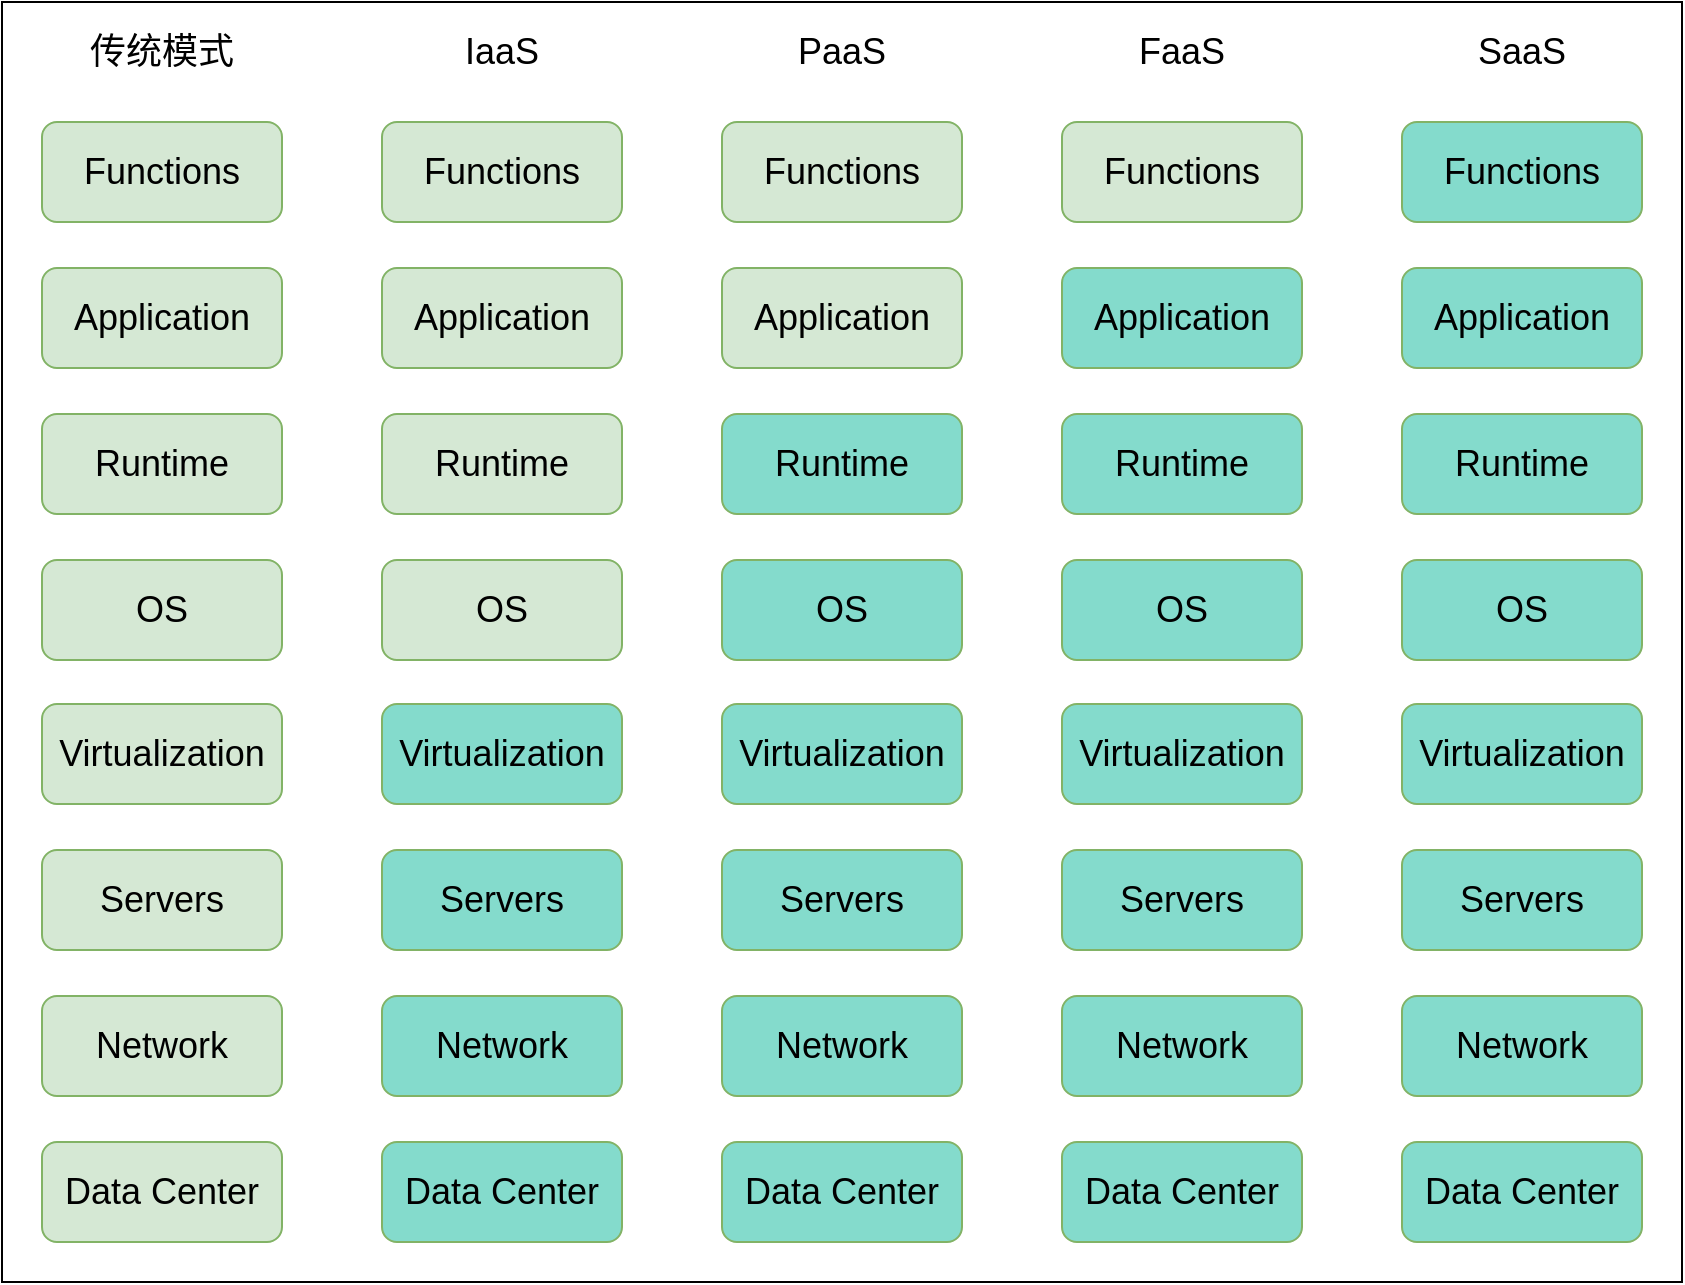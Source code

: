 <mxfile version="20.6.0" type="github">
  <diagram id="8z16Fb5yELjLgIwZ5AcI" name="第 1 页">
    <mxGraphModel dx="1221" dy="681" grid="1" gridSize="10" guides="1" tooltips="1" connect="1" arrows="1" fold="1" page="1" pageScale="1" pageWidth="827" pageHeight="1169" math="0" shadow="0">
      <root>
        <mxCell id="0" />
        <mxCell id="1" parent="0" />
        <mxCell id="3z7upujMglhFg8xOP7fg-65" value="" style="rounded=0;whiteSpace=wrap;html=1;fontSize=18;" vertex="1" parent="1">
          <mxGeometry x="150" y="120" width="840" height="640" as="geometry" />
        </mxCell>
        <mxCell id="3z7upujMglhFg8xOP7fg-3" value="Functions" style="rounded=1;whiteSpace=wrap;html=1;fontSize=18;fillColor=#d5e8d4;strokeColor=#82b366;" vertex="1" parent="1">
          <mxGeometry x="170" y="180" width="120" height="50" as="geometry" />
        </mxCell>
        <mxCell id="3z7upujMglhFg8xOP7fg-4" value="Application" style="rounded=1;whiteSpace=wrap;html=1;fontSize=18;fillColor=#d5e8d4;strokeColor=#82b366;" vertex="1" parent="1">
          <mxGeometry x="170" y="253" width="120" height="50" as="geometry" />
        </mxCell>
        <mxCell id="3z7upujMglhFg8xOP7fg-5" value="Runtime" style="rounded=1;whiteSpace=wrap;html=1;fontSize=18;fillColor=#d5e8d4;strokeColor=#82b366;" vertex="1" parent="1">
          <mxGeometry x="170" y="326" width="120" height="50" as="geometry" />
        </mxCell>
        <mxCell id="3z7upujMglhFg8xOP7fg-6" value="OS" style="rounded=1;whiteSpace=wrap;html=1;fontSize=18;fillColor=#d5e8d4;strokeColor=#82b366;" vertex="1" parent="1">
          <mxGeometry x="170" y="399" width="120" height="50" as="geometry" />
        </mxCell>
        <mxCell id="3z7upujMglhFg8xOP7fg-7" value="Virtualization" style="rounded=1;whiteSpace=wrap;html=1;fontSize=18;fillColor=#d5e8d4;strokeColor=#82b366;" vertex="1" parent="1">
          <mxGeometry x="170" y="471" width="120" height="50" as="geometry" />
        </mxCell>
        <mxCell id="3z7upujMglhFg8xOP7fg-8" value="Servers&lt;span style=&quot;color: rgba(0, 0, 0, 0); font-family: monospace; font-size: 0px; text-align: start;&quot;&gt;%3CmxGraphModel%3E%3Croot%3E%3CmxCell%20id%3D%220%22%2F%3E%3CmxCell%20id%3D%221%22%20parent%3D%220%22%2F%3E%3CmxCell%20id%3D%222%22%20value%3D%22OS%22%20style%3D%22rounded%3D1%3BwhiteSpace%3Dwrap%3Bhtml%3D1%3BfontSize%3D18%3B%22%20vertex%3D%221%22%20parent%3D%221%22%3E%3CmxGeometry%20x%3D%22180%22%20y%3D%22400%22%20width%3D%22120%22%20height%3D%2250%22%20as%3D%22geometry%22%2F%3E%3C%2FmxCell%3E%3C%2Froot%3E%3C%2FmxGraphModel%3E&lt;/span&gt;" style="rounded=1;whiteSpace=wrap;html=1;fontSize=18;fillColor=#d5e8d4;strokeColor=#82b366;" vertex="1" parent="1">
          <mxGeometry x="170" y="544" width="120" height="50" as="geometry" />
        </mxCell>
        <mxCell id="3z7upujMglhFg8xOP7fg-9" value="Network" style="rounded=1;whiteSpace=wrap;html=1;fontSize=18;fillColor=#d5e8d4;strokeColor=#82b366;" vertex="1" parent="1">
          <mxGeometry x="170" y="617" width="120" height="50" as="geometry" />
        </mxCell>
        <mxCell id="3z7upujMglhFg8xOP7fg-10" value="Data Center" style="rounded=1;whiteSpace=wrap;html=1;fontSize=18;fillColor=#d5e8d4;strokeColor=#82b366;" vertex="1" parent="1">
          <mxGeometry x="170" y="690" width="120" height="50" as="geometry" />
        </mxCell>
        <mxCell id="3z7upujMglhFg8xOP7fg-27" value="Functions" style="rounded=1;whiteSpace=wrap;html=1;fontSize=18;fillColor=#d5e8d4;strokeColor=#82b366;" vertex="1" parent="1">
          <mxGeometry x="340" y="180" width="120" height="50" as="geometry" />
        </mxCell>
        <mxCell id="3z7upujMglhFg8xOP7fg-28" value="Application" style="rounded=1;whiteSpace=wrap;html=1;fontSize=18;fillColor=#d5e8d4;strokeColor=#82b366;" vertex="1" parent="1">
          <mxGeometry x="340" y="253" width="120" height="50" as="geometry" />
        </mxCell>
        <mxCell id="3z7upujMglhFg8xOP7fg-29" value="Runtime" style="rounded=1;whiteSpace=wrap;html=1;fontSize=18;fillColor=#d5e8d4;strokeColor=#82b366;" vertex="1" parent="1">
          <mxGeometry x="340" y="326" width="120" height="50" as="geometry" />
        </mxCell>
        <mxCell id="3z7upujMglhFg8xOP7fg-30" value="OS" style="rounded=1;whiteSpace=wrap;html=1;fontSize=18;fillColor=#d5e8d4;strokeColor=#82b366;" vertex="1" parent="1">
          <mxGeometry x="340" y="399" width="120" height="50" as="geometry" />
        </mxCell>
        <mxCell id="3z7upujMglhFg8xOP7fg-31" value="Virtualization" style="rounded=1;whiteSpace=wrap;html=1;fontSize=18;fillColor=#84DBCC;strokeColor=#82b366;" vertex="1" parent="1">
          <mxGeometry x="340" y="471" width="120" height="50" as="geometry" />
        </mxCell>
        <mxCell id="3z7upujMglhFg8xOP7fg-32" value="Servers&lt;span style=&quot;color: rgba(0, 0, 0, 0); font-family: monospace; font-size: 0px; text-align: start;&quot;&gt;%3CmxGraphModel%3E%3Croot%3E%3CmxCell%20id%3D%220%22%2F%3E%3CmxCell%20id%3D%221%22%20parent%3D%220%22%2F%3E%3CmxCell%20id%3D%222%22%20value%3D%22OS%22%20style%3D%22rounded%3D1%3BwhiteSpace%3Dwrap%3Bhtml%3D1%3BfontSize%3D18%3B%22%20vertex%3D%221%22%20parent%3D%221%22%3E%3CmxGeometry%20x%3D%22180%22%20y%3D%22400%22%20width%3D%22120%22%20height%3D%2250%22%20as%3D%22geometry%22%2F%3E%3C%2FmxCell%3E%3C%2Froot%3E%3C%2FmxGraphModel%3E&lt;/span&gt;" style="rounded=1;whiteSpace=wrap;html=1;fontSize=18;fillColor=#84DBCC;strokeColor=#82b366;" vertex="1" parent="1">
          <mxGeometry x="340" y="544" width="120" height="50" as="geometry" />
        </mxCell>
        <mxCell id="3z7upujMglhFg8xOP7fg-33" value="Network" style="rounded=1;whiteSpace=wrap;html=1;fontSize=18;fillColor=#84DBCC;strokeColor=#82b366;" vertex="1" parent="1">
          <mxGeometry x="340" y="617" width="120" height="50" as="geometry" />
        </mxCell>
        <mxCell id="3z7upujMglhFg8xOP7fg-34" value="Data Center" style="rounded=1;whiteSpace=wrap;html=1;fontSize=18;fillColor=#84DBCC;strokeColor=#82b366;" vertex="1" parent="1">
          <mxGeometry x="340" y="690" width="120" height="50" as="geometry" />
        </mxCell>
        <mxCell id="3z7upujMglhFg8xOP7fg-35" value="Functions" style="rounded=1;whiteSpace=wrap;html=1;fontSize=18;fillColor=#d5e8d4;strokeColor=#82b366;" vertex="1" parent="1">
          <mxGeometry x="510" y="180" width="120" height="50" as="geometry" />
        </mxCell>
        <mxCell id="3z7upujMglhFg8xOP7fg-36" value="Application" style="rounded=1;whiteSpace=wrap;html=1;fontSize=18;fillColor=#d5e8d4;strokeColor=#82b366;" vertex="1" parent="1">
          <mxGeometry x="510" y="253" width="120" height="50" as="geometry" />
        </mxCell>
        <mxCell id="3z7upujMglhFg8xOP7fg-37" value="Runtime" style="rounded=1;whiteSpace=wrap;html=1;fontSize=18;fillColor=#84DBCC;strokeColor=#82b366;" vertex="1" parent="1">
          <mxGeometry x="510" y="326" width="120" height="50" as="geometry" />
        </mxCell>
        <mxCell id="3z7upujMglhFg8xOP7fg-38" value="OS" style="rounded=1;whiteSpace=wrap;html=1;fontSize=18;fillColor=#84DBCC;strokeColor=#82b366;" vertex="1" parent="1">
          <mxGeometry x="510" y="399" width="120" height="50" as="geometry" />
        </mxCell>
        <mxCell id="3z7upujMglhFg8xOP7fg-39" value="Virtualization" style="rounded=1;whiteSpace=wrap;html=1;fontSize=18;fillColor=#84DBCC;strokeColor=#82b366;" vertex="1" parent="1">
          <mxGeometry x="510" y="471" width="120" height="50" as="geometry" />
        </mxCell>
        <mxCell id="3z7upujMglhFg8xOP7fg-40" value="Servers&lt;span style=&quot;color: rgba(0, 0, 0, 0); font-family: monospace; font-size: 0px; text-align: start;&quot;&gt;%3CmxGraphModel%3E%3Croot%3E%3CmxCell%20id%3D%220%22%2F%3E%3CmxCell%20id%3D%221%22%20parent%3D%220%22%2F%3E%3CmxCell%20id%3D%222%22%20value%3D%22OS%22%20style%3D%22rounded%3D1%3BwhiteSpace%3Dwrap%3Bhtml%3D1%3BfontSize%3D18%3B%22%20vertex%3D%221%22%20parent%3D%221%22%3E%3CmxGeometry%20x%3D%22180%22%20y%3D%22400%22%20width%3D%22120%22%20height%3D%2250%22%20as%3D%22geometry%22%2F%3E%3C%2FmxCell%3E%3C%2Froot%3E%3C%2FmxGraphModel%3E&lt;/span&gt;" style="rounded=1;whiteSpace=wrap;html=1;fontSize=18;fillColor=#84DBCC;strokeColor=#82b366;" vertex="1" parent="1">
          <mxGeometry x="510" y="544" width="120" height="50" as="geometry" />
        </mxCell>
        <mxCell id="3z7upujMglhFg8xOP7fg-41" value="Network" style="rounded=1;whiteSpace=wrap;html=1;fontSize=18;fillColor=#84DBCC;strokeColor=#82b366;" vertex="1" parent="1">
          <mxGeometry x="510" y="617" width="120" height="50" as="geometry" />
        </mxCell>
        <mxCell id="3z7upujMglhFg8xOP7fg-42" value="Data Center" style="rounded=1;whiteSpace=wrap;html=1;fontSize=18;fillColor=#84DBCC;strokeColor=#82b366;" vertex="1" parent="1">
          <mxGeometry x="510" y="690" width="120" height="50" as="geometry" />
        </mxCell>
        <mxCell id="3z7upujMglhFg8xOP7fg-43" value="Functions" style="rounded=1;whiteSpace=wrap;html=1;fontSize=18;fillColor=#d5e8d4;strokeColor=#82b366;" vertex="1" parent="1">
          <mxGeometry x="680" y="180" width="120" height="50" as="geometry" />
        </mxCell>
        <mxCell id="3z7upujMglhFg8xOP7fg-44" value="Application" style="rounded=1;whiteSpace=wrap;html=1;fontSize=18;fillColor=#84DBCC;strokeColor=#82b366;" vertex="1" parent="1">
          <mxGeometry x="680" y="253" width="120" height="50" as="geometry" />
        </mxCell>
        <mxCell id="3z7upujMglhFg8xOP7fg-45" value="Runtime" style="rounded=1;whiteSpace=wrap;html=1;fontSize=18;fillColor=#84DBCC;strokeColor=#82b366;" vertex="1" parent="1">
          <mxGeometry x="680" y="326" width="120" height="50" as="geometry" />
        </mxCell>
        <mxCell id="3z7upujMglhFg8xOP7fg-46" value="OS" style="rounded=1;whiteSpace=wrap;html=1;fontSize=18;fillColor=#84DBCC;strokeColor=#82b366;" vertex="1" parent="1">
          <mxGeometry x="680" y="399" width="120" height="50" as="geometry" />
        </mxCell>
        <mxCell id="3z7upujMglhFg8xOP7fg-47" value="Virtualization" style="rounded=1;whiteSpace=wrap;html=1;fontSize=18;fillColor=#84DBCC;strokeColor=#82b366;" vertex="1" parent="1">
          <mxGeometry x="680" y="471" width="120" height="50" as="geometry" />
        </mxCell>
        <mxCell id="3z7upujMglhFg8xOP7fg-48" value="Servers&lt;span style=&quot;color: rgba(0, 0, 0, 0); font-family: monospace; font-size: 0px; text-align: start;&quot;&gt;%3CmxGraphModel%3E%3Croot%3E%3CmxCell%20id%3D%220%22%2F%3E%3CmxCell%20id%3D%221%22%20parent%3D%220%22%2F%3E%3CmxCell%20id%3D%222%22%20value%3D%22OS%22%20style%3D%22rounded%3D1%3BwhiteSpace%3Dwrap%3Bhtml%3D1%3BfontSize%3D18%3B%22%20vertex%3D%221%22%20parent%3D%221%22%3E%3CmxGeometry%20x%3D%22180%22%20y%3D%22400%22%20width%3D%22120%22%20height%3D%2250%22%20as%3D%22geometry%22%2F%3E%3C%2FmxCell%3E%3C%2Froot%3E%3C%2FmxGraphModel%3E&lt;/span&gt;" style="rounded=1;whiteSpace=wrap;html=1;fontSize=18;fillColor=#84DBCC;strokeColor=#82b366;" vertex="1" parent="1">
          <mxGeometry x="680" y="544" width="120" height="50" as="geometry" />
        </mxCell>
        <mxCell id="3z7upujMglhFg8xOP7fg-49" value="Network" style="rounded=1;whiteSpace=wrap;html=1;fontSize=18;fillColor=#84DBCC;strokeColor=#82b366;" vertex="1" parent="1">
          <mxGeometry x="680" y="617" width="120" height="50" as="geometry" />
        </mxCell>
        <mxCell id="3z7upujMglhFg8xOP7fg-50" value="Data Center" style="rounded=1;whiteSpace=wrap;html=1;fontSize=18;fillColor=#84DBCC;strokeColor=#82b366;" vertex="1" parent="1">
          <mxGeometry x="680" y="690" width="120" height="50" as="geometry" />
        </mxCell>
        <mxCell id="3z7upujMglhFg8xOP7fg-51" value="Functions" style="rounded=1;whiteSpace=wrap;html=1;fontSize=18;fillColor=#84DBCC;strokeColor=#82b366;" vertex="1" parent="1">
          <mxGeometry x="850" y="180" width="120" height="50" as="geometry" />
        </mxCell>
        <mxCell id="3z7upujMglhFg8xOP7fg-52" value="Application" style="rounded=1;whiteSpace=wrap;html=1;fontSize=18;fillColor=#84DBCC;strokeColor=#82b366;" vertex="1" parent="1">
          <mxGeometry x="850" y="253" width="120" height="50" as="geometry" />
        </mxCell>
        <mxCell id="3z7upujMglhFg8xOP7fg-53" value="Runtime" style="rounded=1;whiteSpace=wrap;html=1;fontSize=18;fillColor=#84DBCC;strokeColor=#82b366;" vertex="1" parent="1">
          <mxGeometry x="850" y="326" width="120" height="50" as="geometry" />
        </mxCell>
        <mxCell id="3z7upujMglhFg8xOP7fg-54" value="OS" style="rounded=1;whiteSpace=wrap;html=1;fontSize=18;fillColor=#84DBCC;strokeColor=#82b366;" vertex="1" parent="1">
          <mxGeometry x="850" y="399" width="120" height="50" as="geometry" />
        </mxCell>
        <mxCell id="3z7upujMglhFg8xOP7fg-55" value="Virtualization" style="rounded=1;whiteSpace=wrap;html=1;fontSize=18;fillColor=#84DBCC;strokeColor=#82b366;" vertex="1" parent="1">
          <mxGeometry x="850" y="471" width="120" height="50" as="geometry" />
        </mxCell>
        <mxCell id="3z7upujMglhFg8xOP7fg-56" value="Servers&lt;span style=&quot;color: rgba(0, 0, 0, 0); font-family: monospace; font-size: 0px; text-align: start;&quot;&gt;%3CmxGraphModel%3E%3Croot%3E%3CmxCell%20id%3D%220%22%2F%3E%3CmxCell%20id%3D%221%22%20parent%3D%220%22%2F%3E%3CmxCell%20id%3D%222%22%20value%3D%22OS%22%20style%3D%22rounded%3D1%3BwhiteSpace%3Dwrap%3Bhtml%3D1%3BfontSize%3D18%3B%22%20vertex%3D%221%22%20parent%3D%221%22%3E%3CmxGeometry%20x%3D%22180%22%20y%3D%22400%22%20width%3D%22120%22%20height%3D%2250%22%20as%3D%22geometry%22%2F%3E%3C%2FmxCell%3E%3C%2Froot%3E%3C%2FmxGraphModel%3E&lt;/span&gt;" style="rounded=1;whiteSpace=wrap;html=1;fontSize=18;fillColor=#84DBCC;strokeColor=#82b366;" vertex="1" parent="1">
          <mxGeometry x="850" y="544" width="120" height="50" as="geometry" />
        </mxCell>
        <mxCell id="3z7upujMglhFg8xOP7fg-57" value="Network" style="rounded=1;whiteSpace=wrap;html=1;fontSize=18;fillColor=#84DBCC;strokeColor=#82b366;" vertex="1" parent="1">
          <mxGeometry x="850" y="617" width="120" height="50" as="geometry" />
        </mxCell>
        <mxCell id="3z7upujMglhFg8xOP7fg-58" value="Data Center" style="rounded=1;whiteSpace=wrap;html=1;fontSize=18;fillColor=#84DBCC;strokeColor=#82b366;" vertex="1" parent="1">
          <mxGeometry x="850" y="690" width="120" height="50" as="geometry" />
        </mxCell>
        <mxCell id="3z7upujMglhFg8xOP7fg-59" value="传统模式" style="text;html=1;strokeColor=none;fillColor=none;align=center;verticalAlign=middle;whiteSpace=wrap;rounded=0;fontSize=18;" vertex="1" parent="1">
          <mxGeometry x="185" y="130" width="90" height="30" as="geometry" />
        </mxCell>
        <mxCell id="3z7upujMglhFg8xOP7fg-60" value="IaaS" style="text;html=1;strokeColor=none;fillColor=none;align=center;verticalAlign=middle;whiteSpace=wrap;rounded=0;fontSize=18;" vertex="1" parent="1">
          <mxGeometry x="355" y="130" width="90" height="30" as="geometry" />
        </mxCell>
        <mxCell id="3z7upujMglhFg8xOP7fg-61" value="PaaS" style="text;html=1;strokeColor=none;fillColor=none;align=center;verticalAlign=middle;whiteSpace=wrap;rounded=0;fontSize=18;" vertex="1" parent="1">
          <mxGeometry x="525" y="130" width="90" height="30" as="geometry" />
        </mxCell>
        <mxCell id="3z7upujMglhFg8xOP7fg-62" value="FaaS" style="text;html=1;strokeColor=none;fillColor=none;align=center;verticalAlign=middle;whiteSpace=wrap;rounded=0;fontSize=18;" vertex="1" parent="1">
          <mxGeometry x="695" y="130" width="90" height="30" as="geometry" />
        </mxCell>
        <mxCell id="3z7upujMglhFg8xOP7fg-63" value="SaaS" style="text;html=1;strokeColor=none;fillColor=none;align=center;verticalAlign=middle;whiteSpace=wrap;rounded=0;fontSize=18;" vertex="1" parent="1">
          <mxGeometry x="865" y="130" width="90" height="30" as="geometry" />
        </mxCell>
      </root>
    </mxGraphModel>
  </diagram>
</mxfile>
